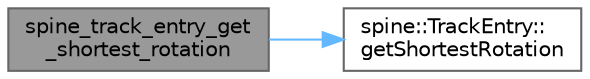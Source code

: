 digraph "spine_track_entry_get_shortest_rotation"
{
 // LATEX_PDF_SIZE
  bgcolor="transparent";
  edge [fontname=Helvetica,fontsize=10,labelfontname=Helvetica,labelfontsize=10];
  node [fontname=Helvetica,fontsize=10,shape=box,height=0.2,width=0.4];
  rankdir="LR";
  Node1 [id="Node000001",label="spine_track_entry_get\l_shortest_rotation",height=0.2,width=0.4,color="gray40", fillcolor="grey60", style="filled", fontcolor="black",tooltip=" "];
  Node1 -> Node2 [id="edge2_Node000001_Node000002",color="steelblue1",style="solid",tooltip=" "];
  Node2 [id="Node000002",label="spine::TrackEntry::\lgetShortestRotation",height=0.2,width=0.4,color="grey40", fillcolor="white", style="filled",URL="$classspine_1_1_track_entry.html#a64c8c775f4d0e861d5f7751cec5c118b",tooltip=" "];
}
